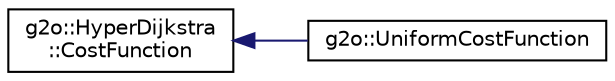digraph "Graphical Class Hierarchy"
{
  edge [fontname="Helvetica",fontsize="10",labelfontname="Helvetica",labelfontsize="10"];
  node [fontname="Helvetica",fontsize="10",shape=record];
  rankdir="LR";
  Node1 [label="g2o::HyperDijkstra\l::CostFunction",height=0.2,width=0.4,color="black", fillcolor="white", style="filled",URL="$structg2o_1_1HyperDijkstra_1_1CostFunction.html"];
  Node1 -> Node2 [dir="back",color="midnightblue",fontsize="10",style="solid",fontname="Helvetica"];
  Node2 [label="g2o::UniformCostFunction",height=0.2,width=0.4,color="black", fillcolor="white", style="filled",URL="$structg2o_1_1UniformCostFunction.html"];
}
